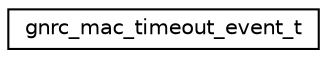 digraph "Graphical Class Hierarchy"
{
 // LATEX_PDF_SIZE
  edge [fontname="Helvetica",fontsize="10",labelfontname="Helvetica",labelfontsize="10"];
  node [fontname="Helvetica",fontsize="10",shape=record];
  rankdir="LR";
  Node0 [label="gnrc_mac_timeout_event_t",height=0.2,width=0.4,color="black", fillcolor="white", style="filled",URL="$structgnrc__mac__timeout__event__t.html",tooltip="Structure of the GNRC_MAC timeout event."];
}
